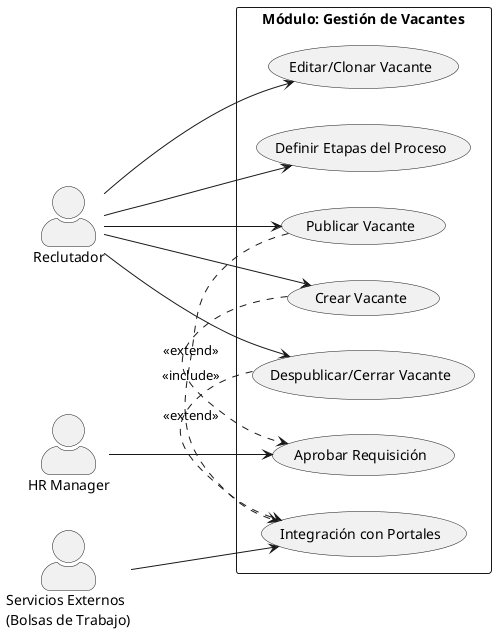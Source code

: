 
@startuml ATS_UseCases_Vacantes
left to right direction
skinparam actorStyle awesome

actor "Reclutador" as Rec
actor "HR Manager" as HR
actor "Servicios Externos\n(Bolsas de Trabajo)" as Portales

rectangle "Módulo: Gestión de Vacantes" {
  (Crear Vacante) as UC_Crear
  (Editar/Clonar Vacante) as UC_Editar
  (Publicar Vacante) as UC_Publicar
  (Despublicar/Cerrar Vacante) as UC_Cerrar
  (Aprobar Requisición) as UC_Aprobar
  (Integración con Portales) as UC_Portales
  (Definir Etapas del Proceso) as UC_DefEtapas
}

Rec --> UC_Crear
Rec --> UC_Editar
Rec --> UC_Publicar
Rec --> UC_Cerrar
HR --> UC_Aprobar
Rec --> UC_DefEtapas
Portales --> UC_Portales

UC_Publicar .> UC_Portales : <<include>>
UC_Crear .> UC_Aprobar : <<extend>>
UC_Cerrar .> UC_Portales : <<extend>>

@enduml
